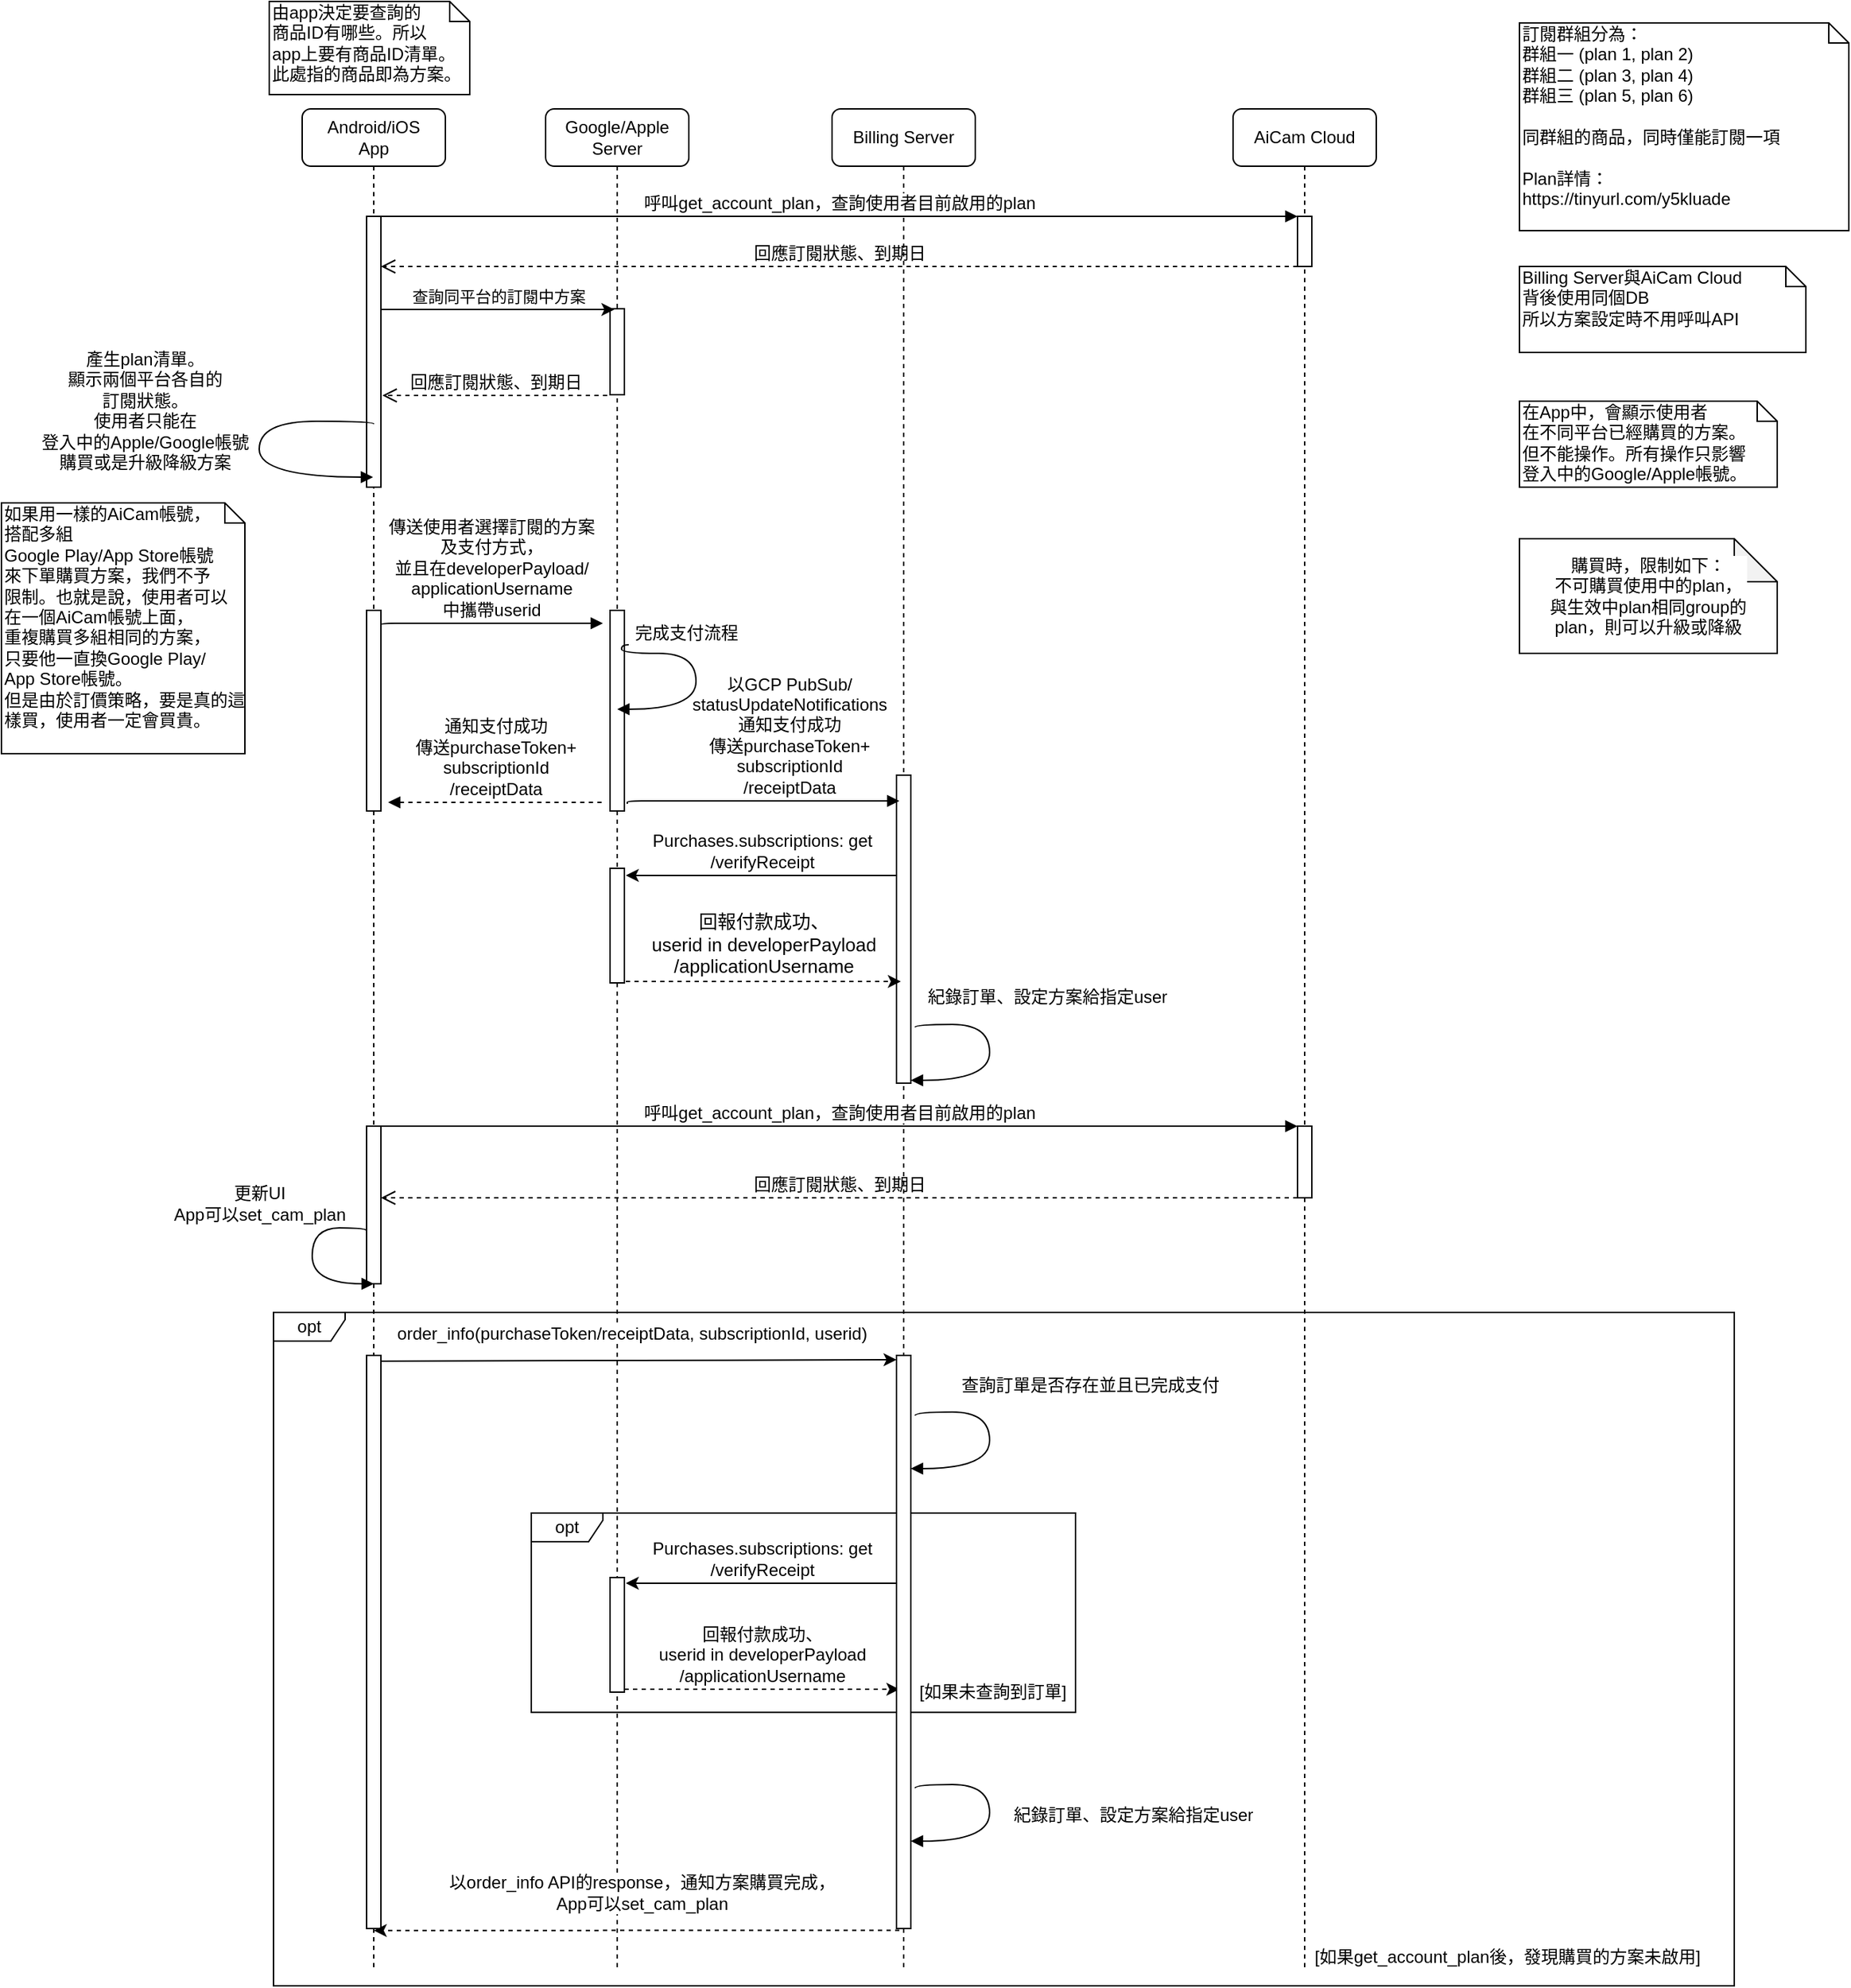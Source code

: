 <mxfile version="10.7.0" type="github"><diagram name="purchase (including upgrade/downgrade)" id="13e1069c-82ec-6db2-03f1-153e76fe0fe0"><mxGraphModel dx="1903" dy="431" grid="1" gridSize="10" guides="1" tooltips="1" connect="1" arrows="1" fold="1" page="1" pageScale="1" pageWidth="1200" pageHeight="1400" background="#ffffff" math="0" shadow="0"><root><mxCell id="0"/><mxCell id="1" parent="0"/><mxCell id="0_5gCXJUbGsR3BPv0D5q-1" value="opt" style="shape=umlFrame;whiteSpace=wrap;html=1;width=50;height=20;fontFamily=Helvetica;" parent="1" vertex="1"><mxGeometry x="80" y="920" width="1020" height="470" as="geometry"/></mxCell><mxCell id="0_5gCXJUbGsR3BPv0D5q-46" value="opt" style="shape=umlFrame;whiteSpace=wrap;html=1;width=50;height=20;fontFamily=Helvetica;" parent="1" vertex="1"><mxGeometry x="260" y="1060" width="380" height="139.176" as="geometry"/></mxCell><mxCell id="0_5gCXJUbGsR3BPv0D5q-2" value="Billing Server" style="shape=umlLifeline;perimeter=lifelinePerimeter;whiteSpace=wrap;html=1;container=1;collapsible=0;recursiveResize=0;outlineConnect=0;rounded=1;shadow=0;comic=0;labelBackgroundColor=none;strokeColor=#000000;strokeWidth=1;fillColor=#FFFFFF;fontFamily=Helvetica;fontSize=12;fontColor=#000000;align=center;" parent="1" vertex="1"><mxGeometry x="470" y="80" width="100" height="1300" as="geometry"/></mxCell><mxCell id="0_5gCXJUbGsR3BPv0D5q-3" value="" style="html=1;points=[];perimeter=orthogonalPerimeter;rounded=0;shadow=0;comic=0;labelBackgroundColor=none;strokeColor=#000000;strokeWidth=1;fillColor=#FFFFFF;fontFamily=Helvetica;fontSize=12;fontColor=#000000;align=center;" parent="0_5gCXJUbGsR3BPv0D5q-2" vertex="1"><mxGeometry x="45" y="465" width="10" height="215" as="geometry"/></mxCell><mxCell id="0_5gCXJUbGsR3BPv0D5q-4" value="Google/Apple Server" style="shape=umlLifeline;perimeter=lifelinePerimeter;whiteSpace=wrap;html=1;container=1;collapsible=0;recursiveResize=0;outlineConnect=0;rounded=1;shadow=0;comic=0;labelBackgroundColor=none;strokeColor=#000000;strokeWidth=1;fillColor=#FFFFFF;fontFamily=Helvetica;fontSize=12;fontColor=#000000;align=center;" parent="1" vertex="1"><mxGeometry x="270" y="80" width="100" height="1300" as="geometry"/></mxCell><mxCell id="0_5gCXJUbGsR3BPv0D5q-5" value="" style="html=1;points=[];perimeter=orthogonalPerimeter;fontFamily=Helvetica;" parent="0_5gCXJUbGsR3BPv0D5q-4" vertex="1"><mxGeometry x="45" y="350" width="10" height="140" as="geometry"/></mxCell><mxCell id="0_5gCXJUbGsR3BPv0D5q-6" value="" style="html=1;points=[];perimeter=orthogonalPerimeter;fontFamily=Helvetica;fontSize=12;" parent="0_5gCXJUbGsR3BPv0D5q-4" vertex="1"><mxGeometry x="45" y="1025" width="10" height="80" as="geometry"/></mxCell><mxCell id="0_5gCXJUbGsR3BPv0D5q-7" value="" style="group;fontFamily=Helvetica;" parent="0_5gCXJUbGsR3BPv0D5q-4" vertex="1" connectable="0"><mxGeometry x="45" y="530" width="10" height="80" as="geometry"/></mxCell><mxCell id="0_5gCXJUbGsR3BPv0D5q-8" value="" style="html=1;points=[];perimeter=orthogonalPerimeter;fontFamily=Helvetica;fontSize=12;" parent="0_5gCXJUbGsR3BPv0D5q-7" vertex="1"><mxGeometry width="10" height="80" as="geometry"/></mxCell><mxCell id="zAvualiuMUzIb0pL0XbT-1" value="" style="html=1;points=[];perimeter=orthogonalPerimeter;fontFamily=Helvetica;" parent="0_5gCXJUbGsR3BPv0D5q-4" vertex="1"><mxGeometry x="45" y="139.5" width="10" height="60" as="geometry"/></mxCell><mxCell id="0_5gCXJUbGsR3BPv0D5q-9" value="Android/iOS&lt;br&gt;App" style="shape=umlLifeline;perimeter=lifelinePerimeter;whiteSpace=wrap;html=1;container=1;collapsible=0;recursiveResize=0;outlineConnect=0;rounded=1;shadow=0;comic=0;labelBackgroundColor=none;strokeColor=#000000;strokeWidth=1;fillColor=#FFFFFF;fontFamily=Helvetica;fontSize=12;fontColor=#000000;align=center;" parent="1" vertex="1"><mxGeometry x="100" y="80" width="100" height="1300" as="geometry"/></mxCell><mxCell id="0_5gCXJUbGsR3BPv0D5q-10" value="" style="html=1;points=[];perimeter=orthogonalPerimeter;fontFamily=Helvetica;" parent="0_5gCXJUbGsR3BPv0D5q-9" vertex="1"><mxGeometry x="45" y="75" width="10" height="189" as="geometry"/></mxCell><mxCell id="0_5gCXJUbGsR3BPv0D5q-11" value="產生plan清單。&lt;br&gt;顯示兩個平台各自的&lt;br&gt;訂閱狀態。&lt;br&gt;使用者只能在&lt;br&gt;登入中的Apple/Google帳號&lt;br&gt;購買或是升級降級方案&lt;br&gt;" style="html=1;verticalAlign=top;endArrow=block;labelBackgroundColor=none;fontFamily=Helvetica;fontSize=12;elbow=vertical;edgeStyle=orthogonalEdgeStyle;curved=1;exitX=0.5;exitY=0.013;exitPerimeter=0;exitDx=0;exitDy=0;labelPosition=center;verticalLabelPosition=bottom;align=center;" parent="0_5gCXJUbGsR3BPv0D5q-9" edge="1"><mxGeometry x="-0.178" y="-99" relative="1" as="geometry"><mxPoint x="50" y="220" as="sourcePoint"/><mxPoint x="49.5" y="257" as="targetPoint"/><Array as="points"><mxPoint x="50" y="218"/><mxPoint x="-30" y="218"/><mxPoint x="-30" y="257"/></Array><mxPoint x="19" y="-58" as="offset"/></mxGeometry></mxCell><mxCell id="0_5gCXJUbGsR3BPv0D5q-12" value="" style="html=1;points=[];perimeter=orthogonalPerimeter;fontFamily=Helvetica;" parent="0_5gCXJUbGsR3BPv0D5q-9" vertex="1"><mxGeometry x="45" y="350" width="10" height="140" as="geometry"/></mxCell><mxCell id="0_5gCXJUbGsR3BPv0D5q-15" value="" style="group;fontFamily=Helvetica;" parent="0_5gCXJUbGsR3BPv0D5q-9" vertex="1" connectable="0"><mxGeometry x="45" y="870" width="10" height="400" as="geometry"/></mxCell><mxCell id="0_5gCXJUbGsR3BPv0D5q-16" value="" style="html=1;points=[];perimeter=orthogonalPerimeter;rounded=0;shadow=0;comic=0;labelBackgroundColor=none;strokeColor=#000000;strokeWidth=1;fillColor=#FFFFFF;fontFamily=Helvetica;fontSize=12;fontColor=#000000;align=center;" parent="0_5gCXJUbGsR3BPv0D5q-15" vertex="1"><mxGeometry width="10" height="400" as="geometry"/></mxCell><mxCell id="0_5gCXJUbGsR3BPv0D5q-17" value="由app決定要查詢的&lt;br&gt;商品ID有哪些。所以&lt;br&gt;app上要有商品ID清單。&lt;br&gt;此處指的商品即為方案。&lt;br&gt;" style="shape=note;whiteSpace=wrap;html=1;size=14;verticalAlign=top;align=left;spacingTop=-6;rounded=0;shadow=0;comic=0;labelBackgroundColor=none;strokeColor=#000000;strokeWidth=1;fillColor=#FFFFFF;fontFamily=Helvetica;fontSize=12;fontColor=#000000;" parent="1" vertex="1"><mxGeometry x="77" y="5" width="140" height="65" as="geometry"/></mxCell><mxCell id="0_5gCXJUbGsR3BPv0D5q-18" value="回應訂閱狀態、到期日" style="html=1;verticalAlign=bottom;endArrow=open;dashed=1;endSize=8;exitX=0;exitY=1;labelBackgroundColor=none;fontFamily=Helvetica;fontSize=12;exitDx=0;exitDy=0;exitPerimeter=0;" parent="1" edge="1"><mxGeometry relative="1" as="geometry"><mxPoint x="155" y="190" as="targetPoint"/><mxPoint x="795" y="190" as="sourcePoint"/></mxGeometry></mxCell><mxCell id="0_5gCXJUbGsR3BPv0D5q-19" value="傳送使用者選擇訂閱的方案&lt;br&gt;及支付方式，&lt;br&gt;並且在developerPayload/&lt;br&gt;&lt;span&gt;applicationUsername&lt;/span&gt;&lt;br&gt;中攜帶userid&lt;br&gt;" style="html=1;verticalAlign=bottom;endArrow=block;labelBackgroundColor=none;fontFamily=Helvetica;fontSize=12;edgeStyle=elbowEdgeStyle;elbow=vertical;strokeColor=#000000;jumpSize=6;" parent="1" edge="1"><mxGeometry relative="1" as="geometry"><mxPoint x="155" y="441" as="sourcePoint"/><Array as="points"><mxPoint x="228" y="439"/><mxPoint x="288" y="399"/><mxPoint x="268" y="449"/></Array><mxPoint x="310" y="439" as="targetPoint"/></mxGeometry></mxCell><mxCell id="0_5gCXJUbGsR3BPv0D5q-20" value="完成支付流程" style="html=1;verticalAlign=bottom;endArrow=block;labelBackgroundColor=none;fontFamily=Helvetica;fontSize=12;elbow=vertical;edgeStyle=orthogonalEdgeStyle;curved=1;exitX=1.3;exitY=0.171;exitPerimeter=0;exitDx=0;exitDy=0;" parent="1" source="0_5gCXJUbGsR3BPv0D5q-5" edge="1"><mxGeometry x="-0.279" y="5" relative="1" as="geometry"><mxPoint x="326" y="459.5" as="sourcePoint"/><mxPoint x="320" y="499" as="targetPoint"/><Array as="points"><mxPoint x="323" y="460"/><mxPoint x="375" y="460"/><mxPoint x="375" y="499"/></Array><mxPoint as="offset"/></mxGeometry></mxCell><mxCell id="0_5gCXJUbGsR3BPv0D5q-21" value="通知支付成功&lt;br&gt;&lt;span&gt;傳送purchaseToken+&lt;br&gt;&lt;/span&gt;&lt;span&gt;subscriptionId&lt;br&gt;&lt;/span&gt;/receiptData&lt;br&gt;" style="html=1;verticalAlign=bottom;endArrow=none;labelBackgroundColor=none;fontFamily=Helvetica;fontSize=12;edgeStyle=elbowEdgeStyle;elbow=vertical;strokeColor=#000000;jumpSize=6;startArrow=block;startFill=1;endFill=0;dashed=1;" parent="1" edge="1"><mxGeometry relative="1" as="geometry"><mxPoint x="160" y="564" as="sourcePoint"/><Array as="points"/><mxPoint x="310" y="564" as="targetPoint"/></mxGeometry></mxCell><mxCell id="0_5gCXJUbGsR3BPv0D5q-22" value="紀錄訂單、設定方案給指定user" style="html=1;verticalAlign=bottom;endArrow=block;labelBackgroundColor=none;fontFamily=Helvetica;fontSize=12;elbow=vertical;edgeStyle=orthogonalEdgeStyle;curved=1;exitX=1.3;exitY=0.171;exitPerimeter=0;exitDx=0;exitDy=0;" parent="1" edge="1"><mxGeometry x="-0.27" y="41" relative="1" as="geometry"><mxPoint x="528" y="721" as="sourcePoint"/><mxPoint x="525" y="758" as="targetPoint"/><Array as="points"><mxPoint x="528" y="719"/><mxPoint x="580" y="719"/><mxPoint x="580" y="758"/></Array><mxPoint x="-1" y="-10" as="offset"/></mxGeometry></mxCell><mxCell id="0_5gCXJUbGsR3BPv0D5q-23" value="以GCP PubSub/&lt;br&gt;statusUpdateNotifications&lt;br&gt;通知支付成功&lt;br&gt;傳送purchaseToken+&lt;br&gt;subscriptionId&lt;br&gt;/receiptData&lt;br&gt;" style="html=1;verticalAlign=bottom;endArrow=block;labelBackgroundColor=none;fontFamily=Helvetica;fontSize=12;edgeStyle=elbowEdgeStyle;elbow=vertical;strokeColor=#000000;jumpSize=6;" parent="1" edge="1"><mxGeometry x="0.198" relative="1" as="geometry"><mxPoint x="327" y="565" as="sourcePoint"/><Array as="points"><mxPoint x="390" y="563"/><mxPoint x="450" y="523"/><mxPoint x="430" y="573"/></Array><mxPoint x="517" y="563" as="targetPoint"/><mxPoint as="offset"/></mxGeometry></mxCell><mxCell id="0_5gCXJUbGsR3BPv0D5q-24" value="&lt;font style=&quot;font-size: 12px&quot;&gt;&lt;font style=&quot;font-size: 12px&quot;&gt;order_info(&lt;font style=&quot;font-size: 12px&quot;&gt;purchaseToken/receiptData,&amp;nbsp;&lt;/font&gt;&lt;/font&gt;&lt;span&gt;subscriptionId, userid&lt;/span&gt;&lt;font style=&quot;font-size: 12px&quot;&gt;)&lt;/font&gt;&lt;/font&gt;" style="endArrow=classic;html=1;labelBackgroundColor=#ffffff;fontFamily=Helvetica;fontSize=12;labelPosition=center;verticalLabelPosition=top;align=center;verticalAlign=bottom;exitX=1;exitY=0.01;exitDx=0;exitDy=0;exitPerimeter=0;" parent="1" source="0_5gCXJUbGsR3BPv0D5q-16" edge="1"><mxGeometry x="-0.028" y="10" width="50" height="50" relative="1" as="geometry"><mxPoint x="200" y="990" as="sourcePoint"/><mxPoint x="515" y="953" as="targetPoint"/><mxPoint as="offset"/></mxGeometry></mxCell><mxCell id="0_5gCXJUbGsR3BPv0D5q-25" value="查詢訂單是否存在並且已完成支付" style="html=1;verticalAlign=bottom;endArrow=block;labelBackgroundColor=none;fontFamily=Helvetica;fontSize=12;elbow=vertical;edgeStyle=orthogonalEdgeStyle;curved=1;exitX=1.3;exitY=0.171;exitPerimeter=0;exitDx=0;exitDy=0;" parent="1" edge="1"><mxGeometry x="-0.27" y="71" relative="1" as="geometry"><mxPoint x="528" y="992" as="sourcePoint"/><mxPoint x="525" y="1029" as="targetPoint"/><Array as="points"><mxPoint x="528" y="989.5"/><mxPoint x="580" y="989.5"/><mxPoint x="580" y="1028.5"/></Array><mxPoint x="-1" y="-10" as="offset"/></mxGeometry></mxCell><mxCell id="0_5gCXJUbGsR3BPv0D5q-26" value="Purchases.subscriptions: get&lt;br&gt;/verifyReceipt&lt;br&gt;" style="endArrow=classic;html=1;labelBackgroundColor=#ffffff;fontFamily=Helvetica;fontSize=12;entryX=1.1;entryY=0.05;entryDx=0;entryDy=0;entryPerimeter=0;labelPosition=center;verticalLabelPosition=top;align=center;verticalAlign=bottom;" parent="1" source="0_5gCXJUbGsR3BPv0D5q-44" target="0_5gCXJUbGsR3BPv0D5q-6" edge="1"><mxGeometry width="50" height="50" relative="1" as="geometry"><mxPoint x="430" y="1160" as="sourcePoint"/><mxPoint x="390" y="1130" as="targetPoint"/></mxGeometry></mxCell><mxCell id="0_5gCXJUbGsR3BPv0D5q-27" value="&lt;span&gt;回報付款成功、&lt;/span&gt;&lt;br&gt;&lt;span&gt;userid in developerPayload&lt;/span&gt;&lt;br&gt;&lt;span&gt;/&lt;/span&gt;&lt;span&gt;applicationUsername&lt;/span&gt;&lt;br&gt;" style="endArrow=classic;html=1;labelBackgroundColor=#ffffff;fontFamily=Helvetica;fontSize=12;labelPosition=center;verticalLabelPosition=top;align=center;verticalAlign=bottom;dashed=1;entryX=0.2;entryY=0.595;entryDx=0;entryDy=0;entryPerimeter=0;" parent="1" edge="1"><mxGeometry width="50" height="50" relative="1" as="geometry"><mxPoint x="325" y="1183" as="sourcePoint"/><mxPoint x="517" y="1183" as="targetPoint"/></mxGeometry></mxCell><mxCell id="0_5gCXJUbGsR3BPv0D5q-28" value="紀錄訂單、設定方案給指定user" style="html=1;verticalAlign=bottom;endArrow=block;labelBackgroundColor=none;fontFamily=Helvetica;fontSize=12;elbow=vertical;edgeStyle=orthogonalEdgeStyle;curved=1;exitX=1.3;exitY=0.171;exitPerimeter=0;exitDx=0;exitDy=0;" parent="1" edge="1"><mxGeometry x="0.135" y="100" relative="1" as="geometry"><mxPoint x="528" y="1252" as="sourcePoint"/><mxPoint x="525" y="1289" as="targetPoint"/><Array as="points"><mxPoint x="528" y="1249.5"/><mxPoint x="580" y="1249.5"/><mxPoint x="580" y="1288.5"/></Array><mxPoint as="offset"/></mxGeometry></mxCell><mxCell id="0_5gCXJUbGsR3BPv0D5q-29" value="以order_info API的response，通知方案購買完成，&lt;br&gt;App可以set_cam_plan" style="endArrow=classic;html=1;labelBackgroundColor=#ffffff;fontFamily=Helvetica;fontSize=12;exitX=0.2;exitY=1.003;exitDx=0;exitDy=0;exitPerimeter=0;labelPosition=center;verticalLabelPosition=top;align=center;verticalAlign=bottom;entryX=0.5;entryY=0.978;entryDx=0;entryDy=0;entryPerimeter=0;dashed=1;" parent="1" source="0_5gCXJUbGsR3BPv0D5q-44" target="0_5gCXJUbGsR3BPv0D5q-9" edge="1"><mxGeometry x="-0.021" y="-9" width="50" height="50" relative="1" as="geometry"><mxPoint x="350" y="1340" as="sourcePoint"/><mxPoint x="160" y="1351" as="targetPoint"/><mxPoint as="offset"/></mxGeometry></mxCell><mxCell id="0_5gCXJUbGsR3BPv0D5q-30" value="訂閱群組分為：&lt;br&gt;群組一 (plan 1, plan 2)&lt;br&gt;群組二 (plan 3, plan 4)&lt;br&gt;群組三 (plan 5, plan 6)&lt;br&gt;&lt;br&gt;同群組的商品，同時僅能訂閱一項&lt;br&gt;&lt;br&gt;Plan詳情：&lt;br&gt;https://tinyurl.com/y5kluade&lt;br&gt;" style="shape=note;whiteSpace=wrap;html=1;size=14;verticalAlign=top;align=left;spacingTop=-6;rounded=0;shadow=0;comic=0;labelBackgroundColor=none;strokeColor=#000000;strokeWidth=1;fillColor=#FFFFFF;fontFamily=Helvetica;fontSize=12;fontColor=#000000;" parent="1" vertex="1"><mxGeometry x="950" y="20" width="230" height="145" as="geometry"/></mxCell><mxCell id="0_5gCXJUbGsR3BPv0D5q-31" value="AiCam Cloud" style="shape=umlLifeline;perimeter=lifelinePerimeter;whiteSpace=wrap;html=1;container=1;collapsible=0;recursiveResize=0;outlineConnect=0;rounded=1;shadow=0;comic=0;labelBackgroundColor=none;strokeColor=#000000;strokeWidth=1;fillColor=#FFFFFF;fontFamily=Helvetica;fontSize=12;fontColor=#000000;align=center;" parent="1" vertex="1"><mxGeometry x="750" y="80" width="100" height="1300" as="geometry"/></mxCell><mxCell id="0_5gCXJUbGsR3BPv0D5q-32" value="" style="html=1;points=[];perimeter=orthogonalPerimeter;rounded=0;shadow=0;comic=0;labelBackgroundColor=none;strokeColor=#000000;strokeWidth=1;fillColor=#FFFFFF;fontFamily=Helvetica;fontSize=12;fontColor=#000000;align=center;" parent="0_5gCXJUbGsR3BPv0D5q-31" vertex="1"><mxGeometry x="45" y="75" width="10" height="35" as="geometry"/></mxCell><mxCell id="0_5gCXJUbGsR3BPv0D5q-33" value="" style="group;fontFamily=Helvetica;" parent="0_5gCXJUbGsR3BPv0D5q-31" vertex="1" connectable="0"><mxGeometry x="-605" y="710" width="10" height="110" as="geometry"/></mxCell><mxCell id="0_5gCXJUbGsR3BPv0D5q-34" value="" style="html=1;points=[];perimeter=orthogonalPerimeter;rounded=0;shadow=0;comic=0;labelBackgroundColor=none;strokeColor=#000000;strokeWidth=1;fillColor=#FFFFFF;fontFamily=Helvetica;fontSize=12;fontColor=#000000;align=center;" parent="0_5gCXJUbGsR3BPv0D5q-33" vertex="1"><mxGeometry width="10" height="110" as="geometry"/></mxCell><mxCell id="0_5gCXJUbGsR3BPv0D5q-35" value="回應訂閱狀態、到期日" style="html=1;verticalAlign=bottom;endArrow=open;dashed=1;endSize=8;exitX=0;exitY=1;labelBackgroundColor=none;fontFamily=Helvetica;fontSize=12;exitDx=0;exitDy=0;exitPerimeter=0;" parent="0_5gCXJUbGsR3BPv0D5q-31" source="0_5gCXJUbGsR3BPv0D5q-36" target="0_5gCXJUbGsR3BPv0D5q-34" edge="1"><mxGeometry relative="1" as="geometry"><mxPoint x="-680" y="799.5" as="targetPoint"/><mxPoint x="-270" y="799.5" as="sourcePoint"/></mxGeometry></mxCell><mxCell id="0_5gCXJUbGsR3BPv0D5q-36" value="" style="html=1;points=[];perimeter=orthogonalPerimeter;rounded=0;shadow=0;comic=0;labelBackgroundColor=none;strokeColor=#000000;strokeWidth=1;fillColor=#FFFFFF;fontFamily=Helvetica;fontSize=12;fontColor=#000000;align=center;" parent="0_5gCXJUbGsR3BPv0D5q-31" vertex="1"><mxGeometry x="45" y="710" width="10" height="50" as="geometry"/></mxCell><mxCell id="0_5gCXJUbGsR3BPv0D5q-37" value="呼叫get_account_plan，查詢使用者目前啟用的plan" style="html=1;verticalAlign=bottom;endArrow=block;entryX=0;entryY=0;labelBackgroundColor=#ffffff;fontFamily=Helvetica;fontSize=12;edgeStyle=elbowEdgeStyle;elbow=vertical;" parent="0_5gCXJUbGsR3BPv0D5q-31" source="0_5gCXJUbGsR3BPv0D5q-34" target="0_5gCXJUbGsR3BPv0D5q-36" edge="1"><mxGeometry relative="1" as="geometry"><mxPoint x="-530" y="720" as="sourcePoint"/></mxGeometry></mxCell><mxCell id="0_5gCXJUbGsR3BPv0D5q-38" value="呼叫get_account_plan，查詢使用者目前啟用的plan" style="html=1;verticalAlign=bottom;endArrow=block;entryX=0;entryY=0;labelBackgroundColor=#ffffff;fontFamily=Helvetica;fontSize=12;edgeStyle=elbowEdgeStyle;elbow=vertical;" parent="1" target="0_5gCXJUbGsR3BPv0D5q-32" edge="1"><mxGeometry relative="1" as="geometry"><mxPoint x="155" y="155" as="sourcePoint"/></mxGeometry></mxCell><mxCell id="0_5gCXJUbGsR3BPv0D5q-39" value="Billing Server與AiCam Cloud&lt;br&gt;背後使用同個DB&lt;br&gt;所以方案設定時不用呼叫API&lt;br&gt;" style="shape=note;whiteSpace=wrap;html=1;size=14;verticalAlign=top;align=left;spacingTop=-6;rounded=0;shadow=0;comic=0;labelBackgroundColor=none;strokeColor=#000000;strokeWidth=1;fillColor=#FFFFFF;fontFamily=Helvetica;fontSize=12;fontColor=#000000;" parent="1" vertex="1"><mxGeometry x="950" y="190" width="200" height="60" as="geometry"/></mxCell><mxCell id="0_5gCXJUbGsR3BPv0D5q-40" value="Purchases.subscriptions: get&lt;br&gt;/verifyReceipt&lt;br&gt;" style="endArrow=classic;html=1;labelBackgroundColor=#ffffff;fontFamily=Helvetica;fontSize=12;entryX=1.1;entryY=0.05;entryDx=0;entryDy=0;entryPerimeter=0;labelPosition=center;verticalLabelPosition=top;align=center;verticalAlign=bottom;" parent="1" edge="1"><mxGeometry width="50" height="50" relative="1" as="geometry"><mxPoint x="515" y="615" as="sourcePoint"/><mxPoint x="326" y="615" as="targetPoint"/></mxGeometry></mxCell><mxCell id="0_5gCXJUbGsR3BPv0D5q-41" value="&lt;font style=&quot;font-size: 13px&quot;&gt;&lt;font style=&quot;font-size: 13px&quot;&gt;&lt;font&gt;回報付款成功、&lt;br&gt;userid in developerPayload&lt;br&gt;/&lt;span&gt;applicationUsername&lt;/span&gt;&lt;/font&gt;&lt;br&gt;&lt;/font&gt;&lt;/font&gt;" style="endArrow=classic;html=1;labelBackgroundColor=#ffffff;fontFamily=Helvetica;fontSize=12;entryX=0.2;entryY=0.692;entryDx=0;entryDy=0;entryPerimeter=0;labelPosition=center;verticalLabelPosition=top;align=center;verticalAlign=bottom;dashed=1;" parent="1" edge="1"><mxGeometry width="50" height="50" relative="1" as="geometry"><mxPoint x="326" y="689" as="sourcePoint"/><mxPoint x="518" y="689" as="targetPoint"/></mxGeometry></mxCell><mxCell id="0_5gCXJUbGsR3BPv0D5q-42" value="更新UI&lt;br&gt;App可以set_cam_plan&lt;br&gt;" style="html=1;verticalAlign=bottom;endArrow=block;labelBackgroundColor=none;fontFamily=Helvetica;fontSize=12;elbow=vertical;edgeStyle=orthogonalEdgeStyle;curved=1;exitX=1.3;exitY=0.171;exitPerimeter=0;exitDx=0;exitDy=0;entryX=0.5;entryY=1;entryDx=0;entryDy=0;entryPerimeter=0;" parent="1" target="0_5gCXJUbGsR3BPv0D5q-34" edge="1"><mxGeometry x="-0.344" y="-37" relative="1" as="geometry"><mxPoint x="145" y="863" as="sourcePoint"/><mxPoint x="142" y="900" as="targetPoint"/><Array as="points"><mxPoint x="145" y="861"/><mxPoint x="107" y="861"/><mxPoint x="107" y="900"/></Array><mxPoint as="offset"/></mxGeometry></mxCell><mxCell id="0_5gCXJUbGsR3BPv0D5q-43" value="[如果get_account_plan後，發現購買的方案未啟用]" style="text;html=1;resizable=0;points=[];autosize=1;align=left;verticalAlign=top;spacingTop=-4;fontSize=12;fontFamily=Helvetica;" parent="1" vertex="1"><mxGeometry x="805" y="1360.188" width="300" height="20" as="geometry"/></mxCell><mxCell id="0_5gCXJUbGsR3BPv0D5q-44" value="" style="html=1;points=[];perimeter=orthogonalPerimeter;fontFamily=Helvetica;fontSize=12;" parent="1" vertex="1"><mxGeometry x="515" y="950" width="10" height="400" as="geometry"/></mxCell><mxCell id="0_5gCXJUbGsR3BPv0D5q-47" value="[如果未查詢到訂單]" style="text;html=1;resizable=0;points=[];autosize=1;align=left;verticalAlign=top;spacingTop=-4;fontSize=12;fontFamily=Helvetica;" parent="1" vertex="1"><mxGeometry x="529.213" y="1174.844" width="120" height="20" as="geometry"/></mxCell><mxCell id="zAvualiuMUzIb0pL0XbT-2" value="查詢同平台的訂閱中方案" style="endArrow=classic;html=1;fontFamily=Helvetica;entryX=0.48;entryY=0.105;entryDx=0;entryDy=0;entryPerimeter=0;labelPosition=center;verticalLabelPosition=top;align=center;verticalAlign=bottom;" parent="1" edge="1"><mxGeometry width="50" height="50" relative="1" as="geometry"><mxPoint x="155" y="220" as="sourcePoint"/><mxPoint x="318" y="220" as="targetPoint"/></mxGeometry></mxCell><mxCell id="zAvualiuMUzIb0pL0XbT-3" value="在App中，會顯示使用者&lt;br&gt;在不同平台已經購買的方案。&lt;br&gt;但不能操作。所有操作只影響&lt;br&gt;登入中的Google/Apple帳號。&lt;br&gt;" style="shape=note;whiteSpace=wrap;html=1;size=14;verticalAlign=top;align=left;spacingTop=-6;rounded=0;shadow=0;comic=0;labelBackgroundColor=none;strokeColor=#000000;strokeWidth=1;fillColor=#FFFFFF;fontFamily=Helvetica;fontSize=12;fontColor=#000000;" parent="1" vertex="1"><mxGeometry x="950" y="284" width="180" height="60" as="geometry"/></mxCell><mxCell id="zAvualiuMUzIb0pL0XbT-4" value="購買時，限制如下：&lt;br&gt;不可購買使用中的plan，&lt;br&gt;與生效中plan相同group的&lt;br&gt;plan，則可以升級或降級" style="shape=note;whiteSpace=wrap;html=1;backgroundOutline=1;darkOpacity=0.05;labelBackgroundColor=#ffffff;fontFamily=Helvetica;" parent="1" vertex="1"><mxGeometry x="950" y="380" width="180" height="80" as="geometry"/></mxCell><mxCell id="zAvualiuMUzIb0pL0XbT-5" value="回應訂閱狀態、到期日" style="html=1;verticalAlign=bottom;endArrow=open;dashed=1;endSize=8;exitX=0.1;exitY=0.958;labelBackgroundColor=none;fontFamily=Helvetica;fontSize=12;exitDx=0;exitDy=0;exitPerimeter=0;entryX=1.4;entryY=0.646;entryDx=0;entryDy=0;entryPerimeter=0;" parent="1" edge="1"><mxGeometry relative="1" as="geometry"><mxPoint x="156" y="280" as="targetPoint"/><mxPoint x="313" y="280" as="sourcePoint"/></mxGeometry></mxCell><mxCell id="me8GAxXK2nKHGXEzVfu6-1" value="如果用一樣的AiCam帳號，&lt;br&gt;搭配多組&lt;br&gt;Google Play/App Store帳號&lt;br&gt;來下單購買方案，我們不予&lt;br&gt;限制。也就是說，使用者可以&lt;br&gt;在一個AiCam帳號上面，&lt;br&gt;重複購買多組相同的方案，&lt;br&gt;只要他一直換Google Play/&lt;br&gt;App Store帳號。&lt;br&gt;但是由於訂價策略，要是真的這樣買，使用者一定會買貴。&lt;br&gt;" style="shape=note;whiteSpace=wrap;html=1;size=14;verticalAlign=top;align=left;spacingTop=-6;rounded=0;shadow=0;comic=0;labelBackgroundColor=none;strokeColor=#000000;strokeWidth=1;fillColor=#FFFFFF;fontFamily=Helvetica;fontSize=12;fontColor=#000000;" parent="1" vertex="1"><mxGeometry x="-110" y="355" width="170" height="175" as="geometry"/></mxCell></root></mxGraphModel></diagram><diagram id="MSA24BiNhibWWEJWvG4V" name="renew"><mxGraphModel dx="1061" dy="593" grid="1" gridSize="10" guides="1" tooltips="1" connect="1" arrows="1" fold="1" page="1" pageScale="1" pageWidth="1100" pageHeight="900" math="0" shadow="0"><root><mxCell id="jeoduyeo0neoRs4OKi7h-0"/><mxCell id="jeoduyeo0neoRs4OKi7h-1" parent="jeoduyeo0neoRs4OKi7h-0"/><mxCell id="yYjot3Ep0zwUsSE5JFrr-0" value="opt" style="shape=umlFrame;whiteSpace=wrap;html=1;width=50;height=20;fontFamily=Helvetica;" vertex="1" parent="jeoduyeo0neoRs4OKi7h-1"><mxGeometry x="180" y="590" width="520" height="220" as="geometry"/></mxCell><mxCell id="J_RbpUBE9fC_jXA6Hr9--2" value="Google/Apple Server" style="shape=umlLifeline;perimeter=lifelinePerimeter;whiteSpace=wrap;html=1;container=1;collapsible=0;recursiveResize=0;outlineConnect=0;rounded=1;shadow=0;comic=0;labelBackgroundColor=none;strokeColor=#000000;strokeWidth=1;fillColor=#FFFFFF;fontFamily=Helvetica;fontSize=12;fontColor=#000000;align=center;" parent="jeoduyeo0neoRs4OKi7h-1" vertex="1"><mxGeometry x="200" y="80" width="100" height="710" as="geometry"/></mxCell><mxCell id="J_RbpUBE9fC_jXA6Hr9--5" value="" style="group;fontFamily=Helvetica;" parent="J_RbpUBE9fC_jXA6Hr9--2" vertex="1" connectable="0"><mxGeometry x="45" y="120" width="10" height="90" as="geometry"/></mxCell><mxCell id="J_RbpUBE9fC_jXA6Hr9--6" value="" style="html=1;points=[];perimeter=orthogonalPerimeter;fontFamily=Helvetica;fontSize=12;" parent="J_RbpUBE9fC_jXA6Hr9--5" vertex="1"><mxGeometry width="10" height="90" as="geometry"/></mxCell><mxCell id="PBio6V_Ezvt7uGZ4cxB5-0" value="opt" style="shape=umlFrame;whiteSpace=wrap;html=1;width=50;height=20;fontFamily=Helvetica;" parent="jeoduyeo0neoRs4OKi7h-1" vertex="1"><mxGeometry x="180" y="150" width="540" height="280" as="geometry"/></mxCell><mxCell id="J_RbpUBE9fC_jXA6Hr9--0" value="Billing Server" style="shape=umlLifeline;perimeter=lifelinePerimeter;whiteSpace=wrap;html=1;container=1;collapsible=0;recursiveResize=0;outlineConnect=0;rounded=1;shadow=0;comic=0;labelBackgroundColor=none;strokeColor=#000000;strokeWidth=1;fillColor=#FFFFFF;fontFamily=Helvetica;fontSize=12;fontColor=#000000;align=center;" parent="jeoduyeo0neoRs4OKi7h-1" vertex="1"><mxGeometry x="470" y="80" width="100" height="710" as="geometry"/></mxCell><mxCell id="gqbgXFZr9T8W7uWAdZdr-1" value="" style="group;fontFamily=Helvetica;" parent="J_RbpUBE9fC_jXA6Hr9--0" vertex="1" connectable="0"><mxGeometry x="46" y="120" width="10" height="140" as="geometry"/></mxCell><mxCell id="gqbgXFZr9T8W7uWAdZdr-2" value="" style="html=1;points=[];perimeter=orthogonalPerimeter;fontFamily=Helvetica;fontSize=12;" parent="gqbgXFZr9T8W7uWAdZdr-1" vertex="1"><mxGeometry width="10" height="140" as="geometry"/></mxCell><mxCell id="J_RbpUBE9fC_jXA6Hr9--1" value="" style="html=1;points=[];perimeter=orthogonalPerimeter;rounded=0;shadow=0;comic=0;labelBackgroundColor=none;strokeColor=#000000;strokeWidth=1;fillColor=#FFFFFF;fontFamily=Helvetica;fontSize=12;fontColor=#000000;align=center;" parent="J_RbpUBE9fC_jXA6Hr9--0" vertex="1"><mxGeometry x="45" y="410" width="10" height="290" as="geometry"/></mxCell><mxCell id="gqbgXFZr9T8W7uWAdZdr-0" value="[如果Google/Apple主動使用GCP PubSub/statusUpdateNotifications通知]" style="text;html=1;resizable=0;points=[];autosize=1;align=left;verticalAlign=top;spacingTop=-4;fontSize=12;fontFamily=Helvetica;labelBackgroundColor=#ffffff;" parent="jeoduyeo0neoRs4OKi7h-1" vertex="1"><mxGeometry x="326" y="402.188" width="400" height="20" as="geometry"/></mxCell><mxCell id="gqbgXFZr9T8W7uWAdZdr-3" value="通知某一位user的某訂閱renew成功&lt;br&gt;" style="html=1;verticalAlign=bottom;endArrow=block;labelBackgroundColor=#ffffff;fontFamily=Helvetica;fontSize=12;edgeStyle=elbowEdgeStyle;elbow=vertical;" parent="jeoduyeo0neoRs4OKi7h-1" edge="1"><mxGeometry relative="1" as="geometry"><mxPoint x="258" y="203" as="sourcePoint"/><mxPoint x="513" y="203" as="targetPoint"/></mxGeometry></mxCell><mxCell id="gqbgXFZr9T8W7uWAdZdr-4" value="將userid底下，&lt;br&gt;每個plan到期日&lt;br&gt;更新至資料庫&lt;br&gt;" style="html=1;verticalAlign=top;endArrow=block;labelBackgroundColor=none;fontFamily=Helvetica;fontSize=12;elbow=vertical;edgeStyle=orthogonalEdgeStyle;curved=1;exitX=0.5;exitY=0.013;exitPerimeter=0;exitDx=0;exitDy=0;labelPosition=center;verticalLabelPosition=bottom;align=center;" parent="jeoduyeo0neoRs4OKi7h-1" edge="1"><mxGeometry x="0.206" y="-40" relative="1" as="geometry"><mxPoint x="525" y="301" as="sourcePoint"/><mxPoint x="525" y="340" as="targetPoint"/><Array as="points"><mxPoint x="600" y="301"/><mxPoint x="600" y="340"/></Array><mxPoint x="40" y="34" as="offset"/></mxGeometry></mxCell><mxCell id="uz6si3BwpxDEPq5X4Azn-3" value="&lt;span&gt;以linkedPurchaseToken&lt;br&gt;&lt;/span&gt;/&lt;span&gt;latest_receipt&lt;/span&gt;&lt;br&gt;查詢升級降級狀況&lt;br&gt;" style="html=1;verticalAlign=bottom;endArrow=block;labelBackgroundColor=#ffffff;fontFamily=Helvetica;fontSize=12;edgeStyle=elbowEdgeStyle;elbow=vertical;" parent="jeoduyeo0neoRs4OKi7h-1" edge="1"><mxGeometry relative="1" as="geometry"><mxPoint x="515" y="253" as="sourcePoint"/><mxPoint x="260" y="253" as="targetPoint"/></mxGeometry></mxCell><mxCell id="uz6si3BwpxDEPq5X4Azn-4" value="回報原方案到期日、&lt;br&gt;升級降級後方案到期日&lt;br&gt;" style="html=1;verticalAlign=bottom;endArrow=open;dashed=1;endSize=8;labelBackgroundColor=none;fontFamily=Helvetica;fontSize=12;" parent="jeoduyeo0neoRs4OKi7h-1" edge="1"><mxGeometry relative="1" as="geometry"><mxPoint x="516" y="290" as="targetPoint"/><mxPoint x="256" y="290" as="sourcePoint"/></mxGeometry></mxCell><mxCell id="fcTp5KejJqNsBIqJ7DXU-0" value="Android/iOS App" style="shape=umlLifeline;perimeter=lifelinePerimeter;whiteSpace=wrap;html=1;container=1;collapsible=0;recursiveResize=0;outlineConnect=0;rounded=1;shadow=0;comic=0;labelBackgroundColor=none;strokeColor=#000000;strokeWidth=1;fillColor=#FFFFFF;fontFamily=Helvetica;fontSize=12;fontColor=#000000;align=center;" vertex="1" parent="jeoduyeo0neoRs4OKi7h-1"><mxGeometry x="820" y="80" width="100" height="710" as="geometry"/></mxCell><mxCell id="fcTp5KejJqNsBIqJ7DXU-3" value="" style="html=1;points=[];perimeter=orthogonalPerimeter;rounded=0;shadow=0;comic=0;labelBackgroundColor=none;strokeColor=#000000;strokeWidth=1;fillColor=#FFFFFF;fontFamily=Helvetica;fontSize=12;fontColor=#000000;align=center;" vertex="1" parent="fcTp5KejJqNsBIqJ7DXU-0"><mxGeometry x="45" y="410" width="10" height="40" as="geometry"/></mxCell><mxCell id="fcTp5KejJqNsBIqJ7DXU-8" value="呼叫get_account_plan" style="endArrow=classic;html=1;entryX=0.96;entryY=0.011;entryDx=0;entryDy=0;entryPerimeter=0;labelPosition=center;verticalLabelPosition=top;align=center;verticalAlign=bottom;" edge="1" parent="jeoduyeo0neoRs4OKi7h-1" target="J_RbpUBE9fC_jXA6Hr9--1"><mxGeometry width="50" height="50" relative="1" as="geometry"><mxPoint x="865" y="493" as="sourcePoint"/><mxPoint x="730" y="620" as="targetPoint"/></mxGeometry></mxCell><mxCell id="fcTp5KejJqNsBIqJ7DXU-9" value="回應用戶啟用的plans及其資訊&lt;br&gt;" style="html=1;verticalAlign=bottom;endArrow=open;dashed=1;endSize=8;labelBackgroundColor=none;fontFamily=Helvetica;fontSize=12;entryX=0.04;entryY=1.007;entryDx=0;entryDy=0;entryPerimeter=0;" edge="1" parent="jeoduyeo0neoRs4OKi7h-1" target="fcTp5KejJqNsBIqJ7DXU-3"><mxGeometry relative="1" as="geometry"><mxPoint x="840" y="550" as="targetPoint"/><mxPoint x="527" y="530" as="sourcePoint"/></mxGeometry></mxCell><mxCell id="J_RbpUBE9fC_jXA6Hr9--3" value="" style="html=1;points=[];perimeter=orthogonalPerimeter;fontFamily=Helvetica;" parent="jeoduyeo0neoRs4OKi7h-1" vertex="1"><mxGeometry x="245" y="635" width="10" height="68" as="geometry"/></mxCell><mxCell id="97o7PiOxY5F_WTxWg7Tn-0" value="呼叫Purchases.subscriptions: get&lt;br&gt;/status poll (WWDC2018)&lt;br&gt;檢查此userid所有訂閱狀態&lt;br&gt;" style="html=1;verticalAlign=bottom;endArrow=block;labelBackgroundColor=#ffffff;fontFamily=Helvetica;fontSize=12;edgeStyle=elbowEdgeStyle;elbow=vertical;" parent="jeoduyeo0neoRs4OKi7h-1" edge="1"><mxGeometry relative="1" as="geometry"><mxPoint x="514" y="638" as="sourcePoint"/><mxPoint x="259" y="638" as="targetPoint"/></mxGeometry></mxCell><mxCell id="C1fTUT9I0kn6DobQs6OA-0" value="回報訂閱renew是否成功，&lt;br&gt;以及renew後新的到期日&lt;br&gt;" style="html=1;verticalAlign=bottom;endArrow=open;dashed=1;endSize=8;labelBackgroundColor=none;fontFamily=Helvetica;fontSize=12;" parent="jeoduyeo0neoRs4OKi7h-1" edge="1"><mxGeometry relative="1" as="geometry"><mxPoint x="520" y="704" as="targetPoint"/><mxPoint x="260" y="704" as="sourcePoint"/></mxGeometry></mxCell><mxCell id="C1fTUT9I0kn6DobQs6OA-1" value="將userid底下，&lt;br&gt;每個plan到期日&lt;br&gt;更新至資料庫&lt;br&gt;" style="html=1;verticalAlign=top;endArrow=block;labelBackgroundColor=none;fontFamily=Helvetica;fontSize=12;elbow=vertical;edgeStyle=orthogonalEdgeStyle;curved=1;exitX=0.5;exitY=0.013;exitPerimeter=0;exitDx=0;exitDy=0;labelPosition=center;verticalLabelPosition=bottom;align=center;" parent="jeoduyeo0neoRs4OKi7h-1" edge="1"><mxGeometry x="-0.206" y="50" relative="1" as="geometry"><mxPoint x="525" y="739" as="sourcePoint"/><mxPoint x="524.5" y="778" as="targetPoint"/><Array as="points"><mxPoint x="600" y="739"/><mxPoint x="600" y="778"/></Array><mxPoint as="offset"/></mxGeometry></mxCell><mxCell id="yYjot3Ep0zwUsSE5JFrr-1" value="查看上一次&lt;br&gt;檢查plans時間" style="html=1;verticalAlign=top;endArrow=block;labelBackgroundColor=none;fontFamily=Helvetica;fontSize=12;elbow=vertical;edgeStyle=orthogonalEdgeStyle;curved=1;exitX=0.5;exitY=0.013;exitPerimeter=0;exitDx=0;exitDy=0;labelPosition=center;verticalLabelPosition=bottom;align=center;" edge="1" parent="jeoduyeo0neoRs4OKi7h-1"><mxGeometry x="-0.302" y="41" relative="1" as="geometry"><mxPoint x="516" y="540" as="sourcePoint"/><mxPoint x="516" y="579" as="targetPoint"/><Array as="points"><mxPoint x="471" y="540"/><mxPoint x="471" y="579"/></Array><mxPoint x="-82" as="offset"/></mxGeometry></mxCell><mxCell id="yYjot3Ep0zwUsSE5JFrr-2" value="[如果超過一個月未檢查plans]" style="text;html=1;resizable=0;points=[];autosize=1;align=left;verticalAlign=top;spacingTop=-4;fontSize=12;fontFamily=Helvetica;labelBackgroundColor=#ffffff;" vertex="1" parent="jeoduyeo0neoRs4OKi7h-1"><mxGeometry x="540" y="600.188" width="170" height="20" as="geometry"/></mxCell></root></mxGraphModel></diagram><diagram name="cancel" id="LEbzwwhVzMaaKD-P-yHV"><mxGraphModel dx="1061" dy="593" grid="1" gridSize="10" guides="1" tooltips="1" connect="1" arrows="1" fold="1" page="1" pageScale="1" pageWidth="800" pageHeight="1000" math="0" shadow="0"><root><mxCell id="vDgxOJaTtLZO26lLREP8-0"/><mxCell id="vDgxOJaTtLZO26lLREP8-1" parent="vDgxOJaTtLZO26lLREP8-0"/><mxCell id="vDgxOJaTtLZO26lLREP8-2" value="opt" style="shape=umlFrame;whiteSpace=wrap;html=1;width=50;height=20;fontFamily=Helvetica;" parent="vDgxOJaTtLZO26lLREP8-1" vertex="1"><mxGeometry x="460" y="479" width="220" height="110" as="geometry"/></mxCell><mxCell id="Eouol9F44_Fx1lkbEC5V-0" value="opt" style="shape=umlFrame;whiteSpace=wrap;html=1;width=50;height=20;fontFamily=Helvetica;" parent="vDgxOJaTtLZO26lLREP8-1" vertex="1"><mxGeometry x="190" y="615" width="540" height="260" as="geometry"/></mxCell><mxCell id="NFjLmvatjHFuQHNIsBHc-1" value="opt" style="shape=umlFrame;whiteSpace=wrap;html=1;width=50;height=20;fontFamily=Helvetica;" parent="vDgxOJaTtLZO26lLREP8-1" vertex="1"><mxGeometry x="459" y="722.5" width="220" height="95" as="geometry"/></mxCell><mxCell id="vDgxOJaTtLZO26lLREP8-3" value="Billing Server" style="shape=umlLifeline;perimeter=lifelinePerimeter;whiteSpace=wrap;html=1;container=1;collapsible=0;recursiveResize=0;outlineConnect=0;rounded=1;shadow=0;comic=0;labelBackgroundColor=none;strokeColor=#000000;strokeWidth=1;fillColor=#FFFFFF;fontFamily=Helvetica;fontSize=12;fontColor=#000000;align=center;" parent="vDgxOJaTtLZO26lLREP8-1" vertex="1"><mxGeometry x="470" y="80" width="100" height="900" as="geometry"/></mxCell><mxCell id="vDgxOJaTtLZO26lLREP8-4" value="" style="html=1;points=[];perimeter=orthogonalPerimeter;rounded=0;shadow=0;comic=0;labelBackgroundColor=none;strokeColor=#000000;strokeWidth=1;fillColor=#FFFFFF;fontFamily=Helvetica;fontSize=12;fontColor=#000000;align=center;" parent="vDgxOJaTtLZO26lLREP8-3" vertex="1"><mxGeometry x="45" y="312" width="10" height="147" as="geometry"/></mxCell><mxCell id="vDgxOJaTtLZO26lLREP8-5" value="" style="group;fontFamily=Helvetica;" parent="vDgxOJaTtLZO26lLREP8-3" vertex="1" connectable="0"><mxGeometry x="46" y="575" width="10" height="120" as="geometry"/></mxCell><mxCell id="vDgxOJaTtLZO26lLREP8-6" value="" style="html=1;points=[];perimeter=orthogonalPerimeter;fontFamily=Helvetica;fontSize=12;" parent="vDgxOJaTtLZO26lLREP8-5" vertex="1"><mxGeometry width="10" height="120" as="geometry"/></mxCell><mxCell id="NFjLmvatjHFuQHNIsBHc-4" value="" style="html=1;points=[];perimeter=orthogonalPerimeter;fontFamily=Helvetica;" parent="vDgxOJaTtLZO26lLREP8-3" vertex="1"><mxGeometry x="45" y="835" width="10" height="50" as="geometry"/></mxCell><mxCell id="pXHGgRkhpMvcom8qv7Rc-10" value="" style="html=1;points=[];perimeter=orthogonalPerimeter;fontFamily=Helvetica;" vertex="1" parent="vDgxOJaTtLZO26lLREP8-3"><mxGeometry x="46" y="70" width="10" height="170" as="geometry"/></mxCell><mxCell id="pXHGgRkhpMvcom8qv7Rc-12" value="每週統計上傳流量&lt;br&gt;前百分之二十用戶&lt;br&gt;將他們的訂閱加入&lt;br&gt;當週檢查名單&lt;br&gt;" style="html=1;verticalAlign=top;endArrow=block;labelBackgroundColor=none;fontFamily=Helvetica;fontSize=12;elbow=vertical;edgeStyle=orthogonalEdgeStyle;curved=1;exitX=0.5;exitY=0.078;exitPerimeter=0;exitDx=0;exitDy=0;labelPosition=center;verticalLabelPosition=bottom;align=center;" edge="1" parent="vDgxOJaTtLZO26lLREP8-3" source="vDgxOJaTtLZO26lLREP8-3" target="pXHGgRkhpMvcom8qv7Rc-10"><mxGeometry x="-0.547" y="-80" relative="1" as="geometry"><mxPoint x="62.5" y="70" as="sourcePoint"/><mxPoint x="77.5" y="240" as="targetPoint"/><Array as="points"><mxPoint x="118" y="70"/><mxPoint x="118" y="240"/></Array><mxPoint x="142" y="50" as="offset"/></mxGeometry></mxCell><mxCell id="vDgxOJaTtLZO26lLREP8-7" value="Google/Apple Server" style="shape=umlLifeline;perimeter=lifelinePerimeter;whiteSpace=wrap;html=1;container=1;collapsible=0;recursiveResize=0;outlineConnect=0;rounded=1;shadow=0;comic=0;labelBackgroundColor=none;strokeColor=#000000;strokeWidth=1;fillColor=#FFFFFF;fontFamily=Helvetica;fontSize=12;fontColor=#000000;align=center;" parent="vDgxOJaTtLZO26lLREP8-1" vertex="1"><mxGeometry x="200" y="80" width="100" height="900" as="geometry"/></mxCell><mxCell id="vDgxOJaTtLZO26lLREP8-8" value="" style="html=1;points=[];perimeter=orthogonalPerimeter;fontFamily=Helvetica;" parent="vDgxOJaTtLZO26lLREP8-7" vertex="1"><mxGeometry x="45" y="312" width="10" height="68" as="geometry"/></mxCell><mxCell id="vDgxOJaTtLZO26lLREP8-9" value="" style="group;fontFamily=Helvetica;" parent="vDgxOJaTtLZO26lLREP8-7" vertex="1" connectable="0"><mxGeometry x="45" y="575" width="10" height="50" as="geometry"/></mxCell><mxCell id="vDgxOJaTtLZO26lLREP8-10" value="" style="html=1;points=[];perimeter=orthogonalPerimeter;fontFamily=Helvetica;fontSize=12;" parent="vDgxOJaTtLZO26lLREP8-9" vertex="1"><mxGeometry width="10" height="50" as="geometry"/></mxCell><mxCell id="vDgxOJaTtLZO26lLREP8-11" value="呼叫Purchases.subscriptions: get&lt;br&gt;/status poll (WWDC2018)&lt;br&gt;檢查名單中的每個訂閱狀態&lt;br&gt;" style="html=1;verticalAlign=bottom;endArrow=block;labelBackgroundColor=#ffffff;fontFamily=Helvetica;fontSize=12;edgeStyle=elbowEdgeStyle;elbow=vertical;" parent="vDgxOJaTtLZO26lLREP8-1" edge="1"><mxGeometry relative="1" as="geometry"><mxPoint x="514" y="395" as="sourcePoint"/><mxPoint x="259" y="395" as="targetPoint"/></mxGeometry></mxCell><mxCell id="vDgxOJaTtLZO26lLREP8-12" value="回報訂閱是否已經取消&lt;br&gt;" style="html=1;verticalAlign=bottom;endArrow=open;dashed=1;endSize=8;labelBackgroundColor=none;fontFamily=Helvetica;fontSize=12;" parent="vDgxOJaTtLZO26lLREP8-1" edge="1"><mxGeometry relative="1" as="geometry"><mxPoint x="520" y="461" as="targetPoint"/><mxPoint x="260" y="461" as="sourcePoint"/></mxGeometry></mxCell><mxCell id="vDgxOJaTtLZO26lLREP8-14" value="[如果Apple/Google通知有人取消了訂閱]" style="text;html=1;resizable=0;points=[];autosize=1;align=left;verticalAlign=top;spacingTop=-4;fontSize=12;fontFamily=Helvetica;labelBackgroundColor=#ffffff;" parent="vDgxOJaTtLZO26lLREP8-1" vertex="1"><mxGeometry x="509" y="849.188" width="230" height="20" as="geometry"/></mxCell><mxCell id="vDgxOJaTtLZO26lLREP8-15" value="通知某一位user的某訂閱已經取消&lt;br&gt;" style="html=1;verticalAlign=bottom;endArrow=block;labelBackgroundColor=#ffffff;fontFamily=Helvetica;fontSize=12;edgeStyle=elbowEdgeStyle;elbow=vertical;" parent="vDgxOJaTtLZO26lLREP8-1" edge="1"><mxGeometry relative="1" as="geometry"><mxPoint x="258" y="658" as="sourcePoint"/><mxPoint x="513" y="658" as="targetPoint"/></mxGeometry></mxCell><mxCell id="vDgxOJaTtLZO26lLREP8-16" value="立刻消除該userid&lt;br&gt;名下已退款的plan&lt;br&gt;" style="html=1;verticalAlign=top;endArrow=block;labelBackgroundColor=none;fontFamily=Helvetica;fontSize=12;elbow=vertical;edgeStyle=orthogonalEdgeStyle;curved=1;exitX=0.5;exitY=0.013;exitPerimeter=0;exitDx=0;exitDy=0;labelPosition=center;verticalLabelPosition=bottom;align=center;" parent="vDgxOJaTtLZO26lLREP8-1" edge="1"><mxGeometry x="-0.265" y="61" relative="1" as="geometry"><mxPoint x="526" y="731.5" as="sourcePoint"/><mxPoint x="526" y="770.5" as="targetPoint"/><Array as="points"><mxPoint x="570" y="731.5"/><mxPoint x="570" y="770.5"/></Array><mxPoint x="-1" y="-10" as="offset"/></mxGeometry></mxCell><mxCell id="NFjLmvatjHFuQHNIsBHc-0" value="[如果取消原因是退費]" style="text;html=1;resizable=0;points=[];autosize=1;align=left;verticalAlign=top;spacingTop=-4;fontFamily=Helvetica;" parent="vDgxOJaTtLZO26lLREP8-1" vertex="1"><mxGeometry x="559" y="569" width="130" height="20" as="geometry"/></mxCell><mxCell id="vDgxOJaTtLZO26lLREP8-13" value="立刻消除該userid&lt;br&gt;名下已退款的plan&lt;br&gt;" style="html=1;verticalAlign=top;endArrow=block;labelBackgroundColor=none;fontFamily=Helvetica;fontSize=12;elbow=vertical;edgeStyle=orthogonalEdgeStyle;curved=1;exitX=0.5;exitY=0.013;exitPerimeter=0;exitDx=0;exitDy=0;labelPosition=center;verticalLabelPosition=bottom;align=center;" parent="vDgxOJaTtLZO26lLREP8-1" edge="1"><mxGeometry x="-0.262" y="50" relative="1" as="geometry"><mxPoint x="525" y="496" as="sourcePoint"/><mxPoint x="524.5" y="535" as="targetPoint"/><Array as="points"><mxPoint x="580" y="496"/><mxPoint x="580" y="535"/></Array><mxPoint y="-7" as="offset"/></mxGeometry></mxCell><mxCell id="NFjLmvatjHFuQHNIsBHc-2" value="[如果取消原因是退費]" style="text;html=1;resizable=0;points=[];autosize=1;align=left;verticalAlign=top;spacingTop=-4;fontFamily=Helvetica;" parent="vDgxOJaTtLZO26lLREP8-1" vertex="1"><mxGeometry x="560" y="795" width="130" height="20" as="geometry"/></mxCell><mxCell id="NFjLmvatjHFuQHNIsBHc-3" value="verifyReceipt/Purchases.subscriptions: get&lt;br&gt;檢查取消原因&lt;br&gt;" style="html=1;verticalAlign=bottom;endArrow=block;labelBackgroundColor=#ffffff;fontFamily=Helvetica;fontSize=12;edgeStyle=elbowEdgeStyle;elbow=vertical;" parent="vDgxOJaTtLZO26lLREP8-1" edge="1"><mxGeometry relative="1" as="geometry"><mxPoint x="510" y="705" as="sourcePoint"/><mxPoint x="250" y="705" as="targetPoint"/></mxGeometry></mxCell><mxCell id="NFjLmvatjHFuQHNIsBHc-5" value="每日排程消除&lt;br&gt;每個user底下&lt;br&gt;已經過期&lt;br&gt;的plans&lt;br&gt;" style="html=1;verticalAlign=top;endArrow=block;labelBackgroundColor=none;fontFamily=Helvetica;fontSize=12;elbow=vertical;edgeStyle=orthogonalEdgeStyle;curved=1;exitX=0.5;exitY=0.013;exitPerimeter=0;exitDx=0;exitDy=0;labelPosition=center;verticalLabelPosition=bottom;align=center;" parent="vDgxOJaTtLZO26lLREP8-1" edge="1"><mxGeometry x="-0.265" y="61" relative="1" as="geometry"><mxPoint x="526" y="921.5" as="sourcePoint"/><mxPoint x="526" y="960.5" as="targetPoint"/><Array as="points"><mxPoint x="570" y="921"/><mxPoint x="570" y="960"/></Array><mxPoint x="-1" y="-10" as="offset"/></mxGeometry></mxCell><mxCell id="HxxxhiJ5cbnuPCqc7tWL-0" value="Google在使用者退費時&lt;br&gt;會先通知&lt;span&gt;SUBSCRIPTION_CANCELED&lt;br&gt;&lt;/span&gt;再通知&lt;br&gt;&lt;span&gt;SUBSCRIPTION_REVOKED&lt;/span&gt;&lt;br&gt;" style="shape=note;whiteSpace=wrap;html=1;backgroundOutline=1;darkOpacity=0.05;labelBackgroundColor=none;fontFamily=Helvetica;size=21;" parent="vDgxOJaTtLZO26lLREP8-1" vertex="1"><mxGeometry x="20" y="495" width="190" height="90" as="geometry"/></mxCell></root></mxGraphModel></diagram></mxfile>